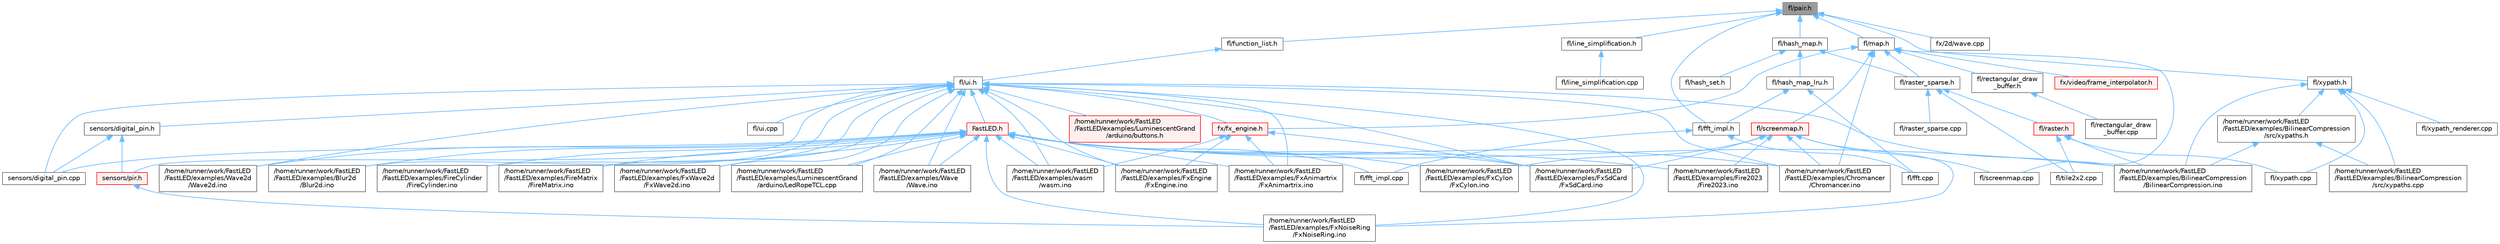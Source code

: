 digraph "fl/pair.h"
{
 // INTERACTIVE_SVG=YES
 // LATEX_PDF_SIZE
  bgcolor="transparent";
  edge [fontname=Helvetica,fontsize=10,labelfontname=Helvetica,labelfontsize=10];
  node [fontname=Helvetica,fontsize=10,shape=box,height=0.2,width=0.4];
  Node1 [id="Node000001",label="fl/pair.h",height=0.2,width=0.4,color="gray40", fillcolor="grey60", style="filled", fontcolor="black",tooltip=" "];
  Node1 -> Node2 [id="edge1_Node000001_Node000002",dir="back",color="steelblue1",style="solid",tooltip=" "];
  Node2 [id="Node000002",label="fl/fft_impl.h",height=0.2,width=0.4,color="grey40", fillcolor="white", style="filled",URL="$df/d73/fft__impl_8h.html",tooltip=" "];
  Node2 -> Node3 [id="edge2_Node000002_Node000003",dir="back",color="steelblue1",style="solid",tooltip=" "];
  Node3 [id="Node000003",label="fl/fft.cpp",height=0.2,width=0.4,color="grey40", fillcolor="white", style="filled",URL="$db/d03/fft_8cpp.html",tooltip=" "];
  Node2 -> Node4 [id="edge3_Node000002_Node000004",dir="back",color="steelblue1",style="solid",tooltip=" "];
  Node4 [id="Node000004",label="fl/fft_impl.cpp",height=0.2,width=0.4,color="grey40", fillcolor="white", style="filled",URL="$d1/dff/fft__impl_8cpp.html",tooltip=" "];
  Node1 -> Node5 [id="edge4_Node000001_Node000005",dir="back",color="steelblue1",style="solid",tooltip=" "];
  Node5 [id="Node000005",label="fl/function_list.h",height=0.2,width=0.4,color="grey40", fillcolor="white", style="filled",URL="$d0/d64/function__list_8h.html",tooltip=" "];
  Node5 -> Node6 [id="edge5_Node000005_Node000006",dir="back",color="steelblue1",style="solid",tooltip=" "];
  Node6 [id="Node000006",label="fl/ui.h",height=0.2,width=0.4,color="grey40", fillcolor="white", style="filled",URL="$d9/d3b/ui_8h.html",tooltip=" "];
  Node6 -> Node7 [id="edge6_Node000006_Node000007",dir="back",color="steelblue1",style="solid",tooltip=" "];
  Node7 [id="Node000007",label="/home/runner/work/FastLED\l/FastLED/examples/BilinearCompression\l/BilinearCompression.ino",height=0.2,width=0.4,color="grey40", fillcolor="white", style="filled",URL="$da/d05/_bilinear_compression_8ino.html",tooltip=" "];
  Node6 -> Node8 [id="edge7_Node000006_Node000008",dir="back",color="steelblue1",style="solid",tooltip=" "];
  Node8 [id="Node000008",label="/home/runner/work/FastLED\l/FastLED/examples/Blur2d\l/Blur2d.ino",height=0.2,width=0.4,color="grey40", fillcolor="white", style="filled",URL="$df/d42/_blur2d_8ino.html",tooltip=" "];
  Node6 -> Node9 [id="edge8_Node000006_Node000009",dir="back",color="steelblue1",style="solid",tooltip=" "];
  Node9 [id="Node000009",label="/home/runner/work/FastLED\l/FastLED/examples/Chromancer\l/Chromancer.ino",height=0.2,width=0.4,color="grey40", fillcolor="white", style="filled",URL="$d1/ddb/_chromancer_8ino.html",tooltip=" "];
  Node6 -> Node10 [id="edge9_Node000006_Node000010",dir="back",color="steelblue1",style="solid",tooltip=" "];
  Node10 [id="Node000010",label="/home/runner/work/FastLED\l/FastLED/examples/FireCylinder\l/FireCylinder.ino",height=0.2,width=0.4,color="grey40", fillcolor="white", style="filled",URL="$df/d5c/_fire_cylinder_8ino.html",tooltip=" "];
  Node6 -> Node11 [id="edge10_Node000006_Node000011",dir="back",color="steelblue1",style="solid",tooltip=" "];
  Node11 [id="Node000011",label="/home/runner/work/FastLED\l/FastLED/examples/FireMatrix\l/FireMatrix.ino",height=0.2,width=0.4,color="grey40", fillcolor="white", style="filled",URL="$dc/dfc/_fire_matrix_8ino.html",tooltip=" "];
  Node6 -> Node12 [id="edge11_Node000006_Node000012",dir="back",color="steelblue1",style="solid",tooltip=" "];
  Node12 [id="Node000012",label="/home/runner/work/FastLED\l/FastLED/examples/FxAnimartrix\l/FxAnimartrix.ino",height=0.2,width=0.4,color="grey40", fillcolor="white", style="filled",URL="$dd/d96/_fx_animartrix_8ino.html",tooltip=" "];
  Node6 -> Node13 [id="edge12_Node000006_Node000013",dir="back",color="steelblue1",style="solid",tooltip=" "];
  Node13 [id="Node000013",label="/home/runner/work/FastLED\l/FastLED/examples/FxEngine\l/FxEngine.ino",height=0.2,width=0.4,color="grey40", fillcolor="white", style="filled",URL="$d6/d35/_fx_engine_8ino.html",tooltip="Demonstrates how to use the FxEngine to switch between different effects on a 2D LED matrix."];
  Node6 -> Node14 [id="edge13_Node000006_Node000014",dir="back",color="steelblue1",style="solid",tooltip=" "];
  Node14 [id="Node000014",label="/home/runner/work/FastLED\l/FastLED/examples/FxNoiseRing\l/FxNoiseRing.ino",height=0.2,width=0.4,color="grey40", fillcolor="white", style="filled",URL="$d3/dac/_fx_noise_ring_8ino.html",tooltip=" "];
  Node6 -> Node15 [id="edge14_Node000006_Node000015",dir="back",color="steelblue1",style="solid",tooltip=" "];
  Node15 [id="Node000015",label="/home/runner/work/FastLED\l/FastLED/examples/FxSdCard\l/FxSdCard.ino",height=0.2,width=0.4,color="grey40", fillcolor="white", style="filled",URL="$d7/d35/_fx_sd_card_8ino.html",tooltip=" "];
  Node6 -> Node16 [id="edge15_Node000006_Node000016",dir="back",color="steelblue1",style="solid",tooltip=" "];
  Node16 [id="Node000016",label="/home/runner/work/FastLED\l/FastLED/examples/FxWave2d\l/FxWave2d.ino",height=0.2,width=0.4,color="grey40", fillcolor="white", style="filled",URL="$dd/d10/_fx_wave2d_8ino.html",tooltip=" "];
  Node6 -> Node17 [id="edge16_Node000006_Node000017",dir="back",color="steelblue1",style="solid",tooltip=" "];
  Node17 [id="Node000017",label="/home/runner/work/FastLED\l/FastLED/examples/LuminescentGrand\l/arduino/LedRopeTCL.cpp",height=0.2,width=0.4,color="grey40", fillcolor="white", style="filled",URL="$d6/dc9/_led_rope_t_c_l_8cpp.html",tooltip=" "];
  Node6 -> Node18 [id="edge17_Node000006_Node000018",dir="back",color="steelblue1",style="solid",tooltip=" "];
  Node18 [id="Node000018",label="/home/runner/work/FastLED\l/FastLED/examples/LuminescentGrand\l/arduino/buttons.h",height=0.2,width=0.4,color="red", fillcolor="#FFF0F0", style="filled",URL="$de/d05/buttons_8h.html",tooltip=" "];
  Node6 -> Node20 [id="edge18_Node000006_Node000020",dir="back",color="steelblue1",style="solid",tooltip=" "];
  Node20 [id="Node000020",label="/home/runner/work/FastLED\l/FastLED/examples/Wave\l/Wave.ino",height=0.2,width=0.4,color="grey40", fillcolor="white", style="filled",URL="$d1/d16/_wave_8ino.html",tooltip=" "];
  Node6 -> Node21 [id="edge19_Node000006_Node000021",dir="back",color="steelblue1",style="solid",tooltip=" "];
  Node21 [id="Node000021",label="/home/runner/work/FastLED\l/FastLED/examples/Wave2d\l/Wave2d.ino",height=0.2,width=0.4,color="grey40", fillcolor="white", style="filled",URL="$dd/d44/_wave2d_8ino.html",tooltip=" "];
  Node6 -> Node22 [id="edge20_Node000006_Node000022",dir="back",color="steelblue1",style="solid",tooltip=" "];
  Node22 [id="Node000022",label="/home/runner/work/FastLED\l/FastLED/examples/wasm\l/wasm.ino",height=0.2,width=0.4,color="grey40", fillcolor="white", style="filled",URL="$d7/dd3/wasm_8ino.html",tooltip="Demonstrates an advanced ino file with multiple effects and UI elements."];
  Node6 -> Node23 [id="edge21_Node000006_Node000023",dir="back",color="steelblue1",style="solid",tooltip=" "];
  Node23 [id="Node000023",label="FastLED.h",height=0.2,width=0.4,color="red", fillcolor="#FFF0F0", style="filled",URL="$db/d97/_fast_l_e_d_8h.html",tooltip="central include file for FastLED, defines the CFastLED class/object"];
  Node23 -> Node7 [id="edge22_Node000023_Node000007",dir="back",color="steelblue1",style="solid",tooltip=" "];
  Node23 -> Node8 [id="edge23_Node000023_Node000008",dir="back",color="steelblue1",style="solid",tooltip=" "];
  Node23 -> Node9 [id="edge24_Node000023_Node000009",dir="back",color="steelblue1",style="solid",tooltip=" "];
  Node23 -> Node42 [id="edge25_Node000023_Node000042",dir="back",color="steelblue1",style="solid",tooltip=" "];
  Node42 [id="Node000042",label="/home/runner/work/FastLED\l/FastLED/examples/Fire2023\l/Fire2023.ino",height=0.2,width=0.4,color="grey40", fillcolor="white", style="filled",URL="$d8/d2c/_fire2023_8ino.html",tooltip=" "];
  Node23 -> Node10 [id="edge26_Node000023_Node000010",dir="back",color="steelblue1",style="solid",tooltip=" "];
  Node23 -> Node11 [id="edge27_Node000023_Node000011",dir="back",color="steelblue1",style="solid",tooltip=" "];
  Node23 -> Node12 [id="edge28_Node000023_Node000012",dir="back",color="steelblue1",style="solid",tooltip=" "];
  Node23 -> Node44 [id="edge29_Node000023_Node000044",dir="back",color="steelblue1",style="solid",tooltip=" "];
  Node44 [id="Node000044",label="/home/runner/work/FastLED\l/FastLED/examples/FxCylon\l/FxCylon.ino",height=0.2,width=0.4,color="grey40", fillcolor="white", style="filled",URL="$db/d86/_fx_cylon_8ino.html",tooltip=" "];
  Node23 -> Node13 [id="edge30_Node000023_Node000013",dir="back",color="steelblue1",style="solid",tooltip=" "];
  Node23 -> Node14 [id="edge31_Node000023_Node000014",dir="back",color="steelblue1",style="solid",tooltip=" "];
  Node23 -> Node15 [id="edge32_Node000023_Node000015",dir="back",color="steelblue1",style="solid",tooltip=" "];
  Node23 -> Node16 [id="edge33_Node000023_Node000016",dir="back",color="steelblue1",style="solid",tooltip=" "];
  Node23 -> Node17 [id="edge34_Node000023_Node000017",dir="back",color="steelblue1",style="solid",tooltip=" "];
  Node23 -> Node20 [id="edge35_Node000023_Node000020",dir="back",color="steelblue1",style="solid",tooltip=" "];
  Node23 -> Node21 [id="edge36_Node000023_Node000021",dir="back",color="steelblue1",style="solid",tooltip=" "];
  Node23 -> Node22 [id="edge37_Node000023_Node000022",dir="back",color="steelblue1",style="solid",tooltip=" "];
  Node23 -> Node4 [id="edge38_Node000023_Node000004",dir="back",color="steelblue1",style="solid",tooltip=" "];
  Node23 -> Node91 [id="edge39_Node000023_Node000091",dir="back",color="steelblue1",style="solid",tooltip=" "];
  Node91 [id="Node000091",label="sensors/digital_pin.cpp",height=0.2,width=0.4,color="grey40", fillcolor="white", style="filled",URL="$de/d2b/digital__pin_8cpp.html",tooltip=" "];
  Node6 -> Node131 [id="edge40_Node000006_Node000131",dir="back",color="steelblue1",style="solid",tooltip=" "];
  Node131 [id="Node000131",label="fl/ui.cpp",height=0.2,width=0.4,color="grey40", fillcolor="white", style="filled",URL="$d4/d38/ui_8cpp.html",tooltip=" "];
  Node6 -> Node132 [id="edge41_Node000006_Node000132",dir="back",color="steelblue1",style="solid",tooltip=" "];
  Node132 [id="Node000132",label="fx/fx_engine.h",height=0.2,width=0.4,color="red", fillcolor="#FFF0F0", style="filled",URL="$d9/d3c/fx__engine_8h.html",tooltip=" "];
  Node132 -> Node12 [id="edge42_Node000132_Node000012",dir="back",color="steelblue1",style="solid",tooltip=" "];
  Node132 -> Node13 [id="edge43_Node000132_Node000013",dir="back",color="steelblue1",style="solid",tooltip=" "];
  Node132 -> Node15 [id="edge44_Node000132_Node000015",dir="back",color="steelblue1",style="solid",tooltip=" "];
  Node132 -> Node22 [id="edge45_Node000132_Node000022",dir="back",color="steelblue1",style="solid",tooltip=" "];
  Node6 -> Node91 [id="edge46_Node000006_Node000091",dir="back",color="steelblue1",style="solid",tooltip=" "];
  Node6 -> Node134 [id="edge47_Node000006_Node000134",dir="back",color="steelblue1",style="solid",tooltip=" "];
  Node134 [id="Node000134",label="sensors/digital_pin.h",height=0.2,width=0.4,color="grey40", fillcolor="white", style="filled",URL="$dd/d83/digital__pin_8h.html",tooltip=" "];
  Node134 -> Node91 [id="edge48_Node000134_Node000091",dir="back",color="steelblue1",style="solid",tooltip=" "];
  Node134 -> Node135 [id="edge49_Node000134_Node000135",dir="back",color="steelblue1",style="solid",tooltip=" "];
  Node135 [id="Node000135",label="sensors/pir.h",height=0.2,width=0.4,color="red", fillcolor="#FFF0F0", style="filled",URL="$d9/dd3/pir_8h.html",tooltip=" "];
  Node135 -> Node14 [id="edge50_Node000135_Node000014",dir="back",color="steelblue1",style="solid",tooltip=" "];
  Node6 -> Node135 [id="edge51_Node000006_Node000135",dir="back",color="steelblue1",style="solid",tooltip=" "];
  Node1 -> Node136 [id="edge52_Node000001_Node000136",dir="back",color="steelblue1",style="solid",tooltip=" "];
  Node136 [id="Node000136",label="fl/hash_map.h",height=0.2,width=0.4,color="grey40", fillcolor="white", style="filled",URL="$d6/d13/hash__map_8h.html",tooltip=" "];
  Node136 -> Node137 [id="edge53_Node000136_Node000137",dir="back",color="steelblue1",style="solid",tooltip=" "];
  Node137 [id="Node000137",label="fl/hash_map_lru.h",height=0.2,width=0.4,color="grey40", fillcolor="white", style="filled",URL="$dd/d0c/hash__map__lru_8h.html",tooltip=" "];
  Node137 -> Node3 [id="edge54_Node000137_Node000003",dir="back",color="steelblue1",style="solid",tooltip=" "];
  Node137 -> Node2 [id="edge55_Node000137_Node000002",dir="back",color="steelblue1",style="solid",tooltip=" "];
  Node136 -> Node138 [id="edge56_Node000136_Node000138",dir="back",color="steelblue1",style="solid",tooltip=" "];
  Node138 [id="Node000138",label="fl/hash_set.h",height=0.2,width=0.4,color="grey40", fillcolor="white", style="filled",URL="$dc/de3/hash__set_8h.html",tooltip=" "];
  Node136 -> Node139 [id="edge57_Node000136_Node000139",dir="back",color="steelblue1",style="solid",tooltip=" "];
  Node139 [id="Node000139",label="fl/raster_sparse.h",height=0.2,width=0.4,color="grey40", fillcolor="white", style="filled",URL="$d4/df9/raster__sparse_8h.html",tooltip=" "];
  Node139 -> Node140 [id="edge58_Node000139_Node000140",dir="back",color="steelblue1",style="solid",tooltip=" "];
  Node140 [id="Node000140",label="fl/raster.h",height=0.2,width=0.4,color="red", fillcolor="#FFF0F0", style="filled",URL="$d1/d1e/raster_8h.html",tooltip=" "];
  Node140 -> Node7 [id="edge59_Node000140_Node000007",dir="back",color="steelblue1",style="solid",tooltip=" "];
  Node140 -> Node141 [id="edge60_Node000140_Node000141",dir="back",color="steelblue1",style="solid",tooltip=" "];
  Node141 [id="Node000141",label="fl/tile2x2.cpp",height=0.2,width=0.4,color="grey40", fillcolor="white", style="filled",URL="$db/d15/tile2x2_8cpp.html",tooltip=" "];
  Node140 -> Node142 [id="edge61_Node000140_Node000142",dir="back",color="steelblue1",style="solid",tooltip=" "];
  Node142 [id="Node000142",label="fl/xypath.cpp",height=0.2,width=0.4,color="grey40", fillcolor="white", style="filled",URL="$d4/d78/xypath_8cpp.html",tooltip=" "];
  Node139 -> Node144 [id="edge62_Node000139_Node000144",dir="back",color="steelblue1",style="solid",tooltip=" "];
  Node144 [id="Node000144",label="fl/raster_sparse.cpp",height=0.2,width=0.4,color="grey40", fillcolor="white", style="filled",URL="$d7/d58/raster__sparse_8cpp.html",tooltip=" "];
  Node139 -> Node141 [id="edge63_Node000139_Node000141",dir="back",color="steelblue1",style="solid",tooltip=" "];
  Node1 -> Node145 [id="edge64_Node000001_Node000145",dir="back",color="steelblue1",style="solid",tooltip=" "];
  Node145 [id="Node000145",label="fl/line_simplification.h",height=0.2,width=0.4,color="grey40", fillcolor="white", style="filled",URL="$d8/da7/line__simplification_8h.html",tooltip=" "];
  Node145 -> Node146 [id="edge65_Node000145_Node000146",dir="back",color="steelblue1",style="solid",tooltip=" "];
  Node146 [id="Node000146",label="fl/line_simplification.cpp",height=0.2,width=0.4,color="grey40", fillcolor="white", style="filled",URL="$de/ddb/line__simplification_8cpp.html",tooltip=" "];
  Node1 -> Node147 [id="edge66_Node000001_Node000147",dir="back",color="steelblue1",style="solid",tooltip=" "];
  Node147 [id="Node000147",label="fl/map.h",height=0.2,width=0.4,color="grey40", fillcolor="white", style="filled",URL="$dc/db7/map_8h.html",tooltip=" "];
  Node147 -> Node9 [id="edge67_Node000147_Node000009",dir="back",color="steelblue1",style="solid",tooltip=" "];
  Node147 -> Node139 [id="edge68_Node000147_Node000139",dir="back",color="steelblue1",style="solid",tooltip=" "];
  Node147 -> Node148 [id="edge69_Node000147_Node000148",dir="back",color="steelblue1",style="solid",tooltip=" "];
  Node148 [id="Node000148",label="fl/rectangular_draw\l_buffer.h",height=0.2,width=0.4,color="grey40", fillcolor="white", style="filled",URL="$d9/df3/rectangular__draw__buffer_8h.html",tooltip=" "];
  Node148 -> Node149 [id="edge70_Node000148_Node000149",dir="back",color="steelblue1",style="solid",tooltip=" "];
  Node149 [id="Node000149",label="fl/rectangular_draw\l_buffer.cpp",height=0.2,width=0.4,color="grey40", fillcolor="white", style="filled",URL="$d3/d8d/rectangular__draw__buffer_8cpp.html",tooltip=" "];
  Node147 -> Node150 [id="edge71_Node000147_Node000150",dir="back",color="steelblue1",style="solid",tooltip=" "];
  Node150 [id="Node000150",label="fl/screenmap.cpp",height=0.2,width=0.4,color="grey40", fillcolor="white", style="filled",URL="$d9/d6f/screenmap_8cpp.html",tooltip=" "];
  Node147 -> Node151 [id="edge72_Node000147_Node000151",dir="back",color="steelblue1",style="solid",tooltip=" "];
  Node151 [id="Node000151",label="fl/screenmap.h",height=0.2,width=0.4,color="red", fillcolor="#FFF0F0", style="filled",URL="$d7/d97/screenmap_8h.html",tooltip=" "];
  Node151 -> Node9 [id="edge73_Node000151_Node000009",dir="back",color="steelblue1",style="solid",tooltip=" "];
  Node151 -> Node42 [id="edge74_Node000151_Node000042",dir="back",color="steelblue1",style="solid",tooltip=" "];
  Node151 -> Node44 [id="edge75_Node000151_Node000044",dir="back",color="steelblue1",style="solid",tooltip=" "];
  Node151 -> Node14 [id="edge76_Node000151_Node000014",dir="back",color="steelblue1",style="solid",tooltip=" "];
  Node151 -> Node15 [id="edge77_Node000151_Node000015",dir="back",color="steelblue1",style="solid",tooltip=" "];
  Node151 -> Node150 [id="edge78_Node000151_Node000150",dir="back",color="steelblue1",style="solid",tooltip=" "];
  Node147 -> Node132 [id="edge79_Node000147_Node000132",dir="back",color="steelblue1",style="solid",tooltip=" "];
  Node147 -> Node157 [id="edge80_Node000147_Node000157",dir="back",color="steelblue1",style="solid",tooltip=" "];
  Node157 [id="Node000157",label="fx/video/frame_interpolator.h",height=0.2,width=0.4,color="red", fillcolor="#FFF0F0", style="filled",URL="$d3/dda/frame__interpolator_8h.html",tooltip=" "];
  Node1 -> Node162 [id="edge81_Node000001_Node000162",dir="back",color="steelblue1",style="solid",tooltip=" "];
  Node162 [id="Node000162",label="fl/xypath.h",height=0.2,width=0.4,color="grey40", fillcolor="white", style="filled",URL="$d5/df2/xypath_8h.html",tooltip=" "];
  Node162 -> Node7 [id="edge82_Node000162_Node000007",dir="back",color="steelblue1",style="solid",tooltip=" "];
  Node162 -> Node163 [id="edge83_Node000162_Node000163",dir="back",color="steelblue1",style="solid",tooltip=" "];
  Node163 [id="Node000163",label="/home/runner/work/FastLED\l/FastLED/examples/BilinearCompression\l/src/xypaths.cpp",height=0.2,width=0.4,color="grey40", fillcolor="white", style="filled",URL="$da/df1/xypaths_8cpp.html",tooltip=" "];
  Node162 -> Node164 [id="edge84_Node000162_Node000164",dir="back",color="steelblue1",style="solid",tooltip=" "];
  Node164 [id="Node000164",label="/home/runner/work/FastLED\l/FastLED/examples/BilinearCompression\l/src/xypaths.h",height=0.2,width=0.4,color="grey40", fillcolor="white", style="filled",URL="$d9/dea/xypaths_8h.html",tooltip=" "];
  Node164 -> Node7 [id="edge85_Node000164_Node000007",dir="back",color="steelblue1",style="solid",tooltip=" "];
  Node164 -> Node163 [id="edge86_Node000164_Node000163",dir="back",color="steelblue1",style="solid",tooltip=" "];
  Node162 -> Node142 [id="edge87_Node000162_Node000142",dir="back",color="steelblue1",style="solid",tooltip=" "];
  Node162 -> Node165 [id="edge88_Node000162_Node000165",dir="back",color="steelblue1",style="solid",tooltip=" "];
  Node165 [id="Node000165",label="fl/xypath_renderer.cpp",height=0.2,width=0.4,color="grey40", fillcolor="white", style="filled",URL="$d2/d31/xypath__renderer_8cpp.html",tooltip=" "];
  Node1 -> Node126 [id="edge89_Node000001_Node000126",dir="back",color="steelblue1",style="solid",tooltip=" "];
  Node126 [id="Node000126",label="fx/2d/wave.cpp",height=0.2,width=0.4,color="grey40", fillcolor="white", style="filled",URL="$d4/d7c/src_2fx_22d_2wave_8cpp.html",tooltip=" "];
}

